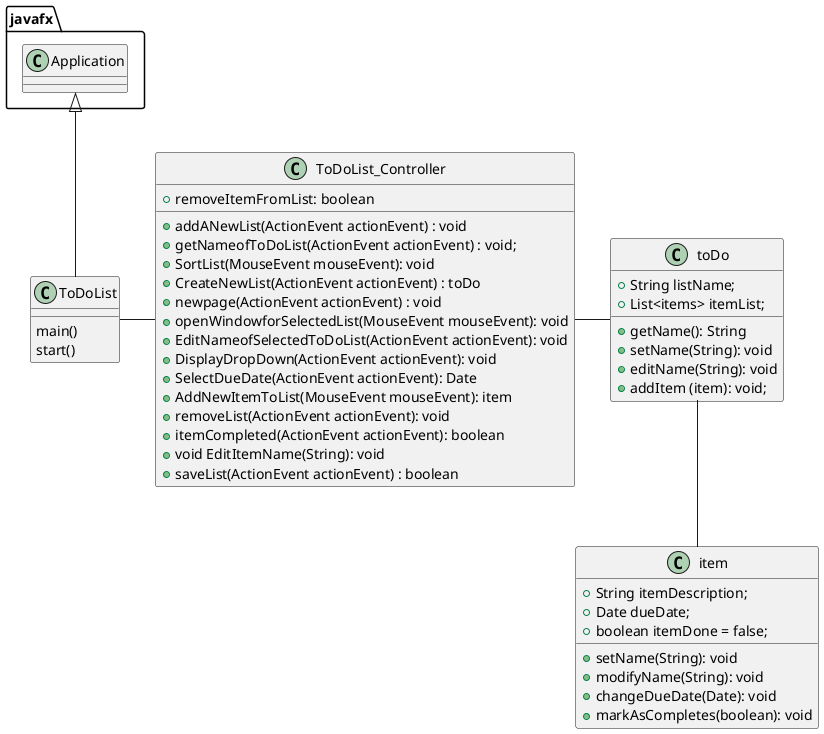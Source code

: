 @startuml
'https://plantuml.com/sequence-diagram

class ToDoList{
    main()
    start()
}

class ToDoList_Controller {
 +addANewList(ActionEvent actionEvent) : void
 +getNameofToDoList(ActionEvent actionEvent) : void;
 + SortList(MouseEvent mouseEvent): void
 + CreateNewList(ActionEvent actionEvent) : toDo
 + newpage(ActionEvent actionEvent) : void
 +openWindowforSelectedList(MouseEvent mouseEvent): void
 + EditNameofSelectedToDoList(ActionEvent actionEvent): void
 +DisplayDropDown(ActionEvent actionEvent): void
 +SelectDueDate(ActionEvent actionEvent): Date
 + AddNewItemToList(MouseEvent mouseEvent): item
 + removeList(ActionEvent actionEvent): void
 + itemCompleted(ActionEvent actionEvent): boolean
 + removeItemFromList: boolean
 + void EditItemName(String): void
 + saveList(ActionEvent actionEvent) : boolean


}

class toDo{

 +String listName;
 +List<items> itemList;

 +getName(): String
 +setName(String): void
 +editName(String): void
 +addItem (item): void;

}

class item {
    +String itemDescription;
    +Date dueDate;
    +boolean itemDone = false;

    +setName(String): void
    +modifyName(String): void
    +changeDueDate(Date): void
    +markAsCompletes(boolean): void


}
javafx.Application <|-- ToDoList
ToDoList - ToDoList_Controller
ToDoList_Controller - toDo
toDo -- item
@enduml